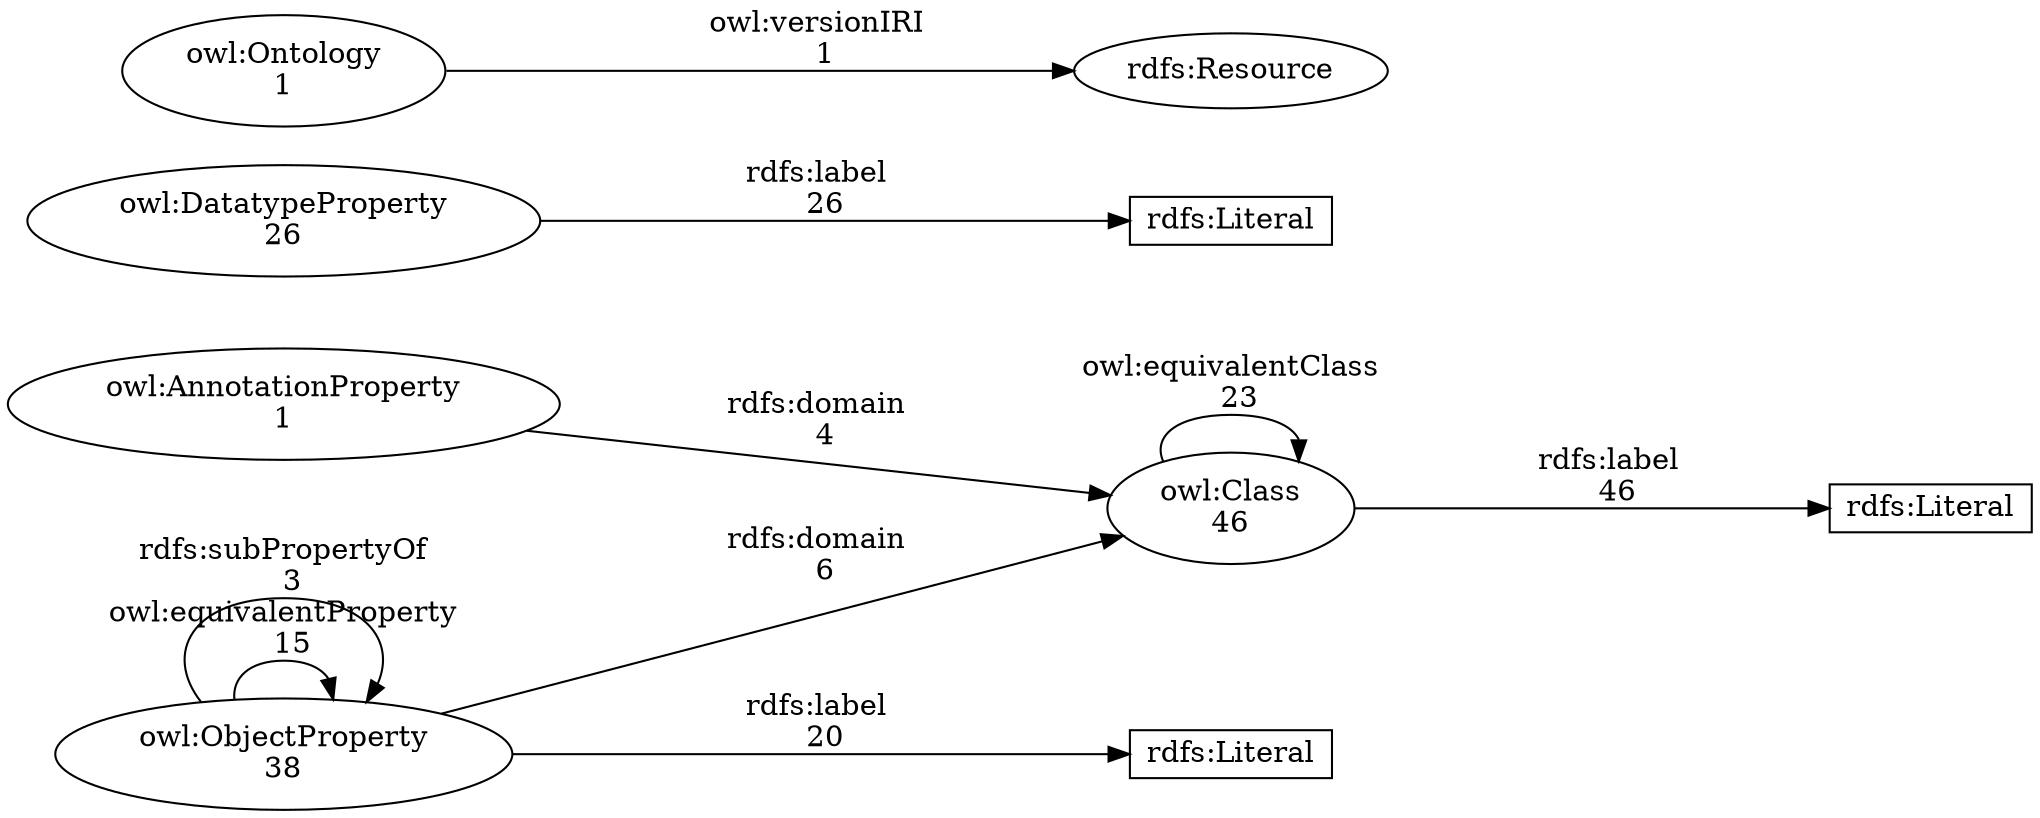 digraph {
    ranksep=2;
    rankdir="LR";
    charset="utf-8";

    // Class relations with the numbers of edges
    "owl:AnnotationProperty" -> "owl:Class" [ label="rdfs:domain\n  4"];
    "owl:Class" -> "owl:Class" [ label="owl:equivalentClass\n  23"];
    "owl:Class" -> "rdfs:Literal2" [ label="rdfs:label\n  46"];
    "owl:DatatypeProperty" -> "rdfs:Literal3" [ label="rdfs:label\n  26"];
    "owl:ObjectProperty" -> "owl:Class" [ label="rdfs:domain\n  6"];
    "owl:ObjectProperty" -> "owl:ObjectProperty" [ label="owl:equivalentProperty\n  15"];
    "owl:ObjectProperty" -> "owl:ObjectProperty" [ label="rdfs:subPropertyOf\n  3"];
    "owl:ObjectProperty" -> "rdfs:Literal1" [ label="rdfs:label\n  20"];
    "owl:Ontology" -> "rdfs:Resource4" [ label="owl:versionIRI\n  1"];

    // The number of entities
    "owl:AnnotationProperty" [ label="owl:AnnotationProperty\n1" ] ;
    "owl:Class" [ label="owl:Class\n46" ] ;
    "owl:DatatypeProperty" [ label="owl:DatatypeProperty\n26" ] ;
    "owl:ObjectProperty" [ label="owl:ObjectProperty\n38" ] ;
    "owl:Ontology" [ label="owl:Ontology\n1" ] ;
    "rdfs:Literal1" [ label="rdfs:Literal", shape=box, height=0.3 ] ;
    "rdfs:Literal2" [ label="rdfs:Literal", shape=box, height=0.3 ] ;
    "rdfs:Literal3" [ label="rdfs:Literal", shape=box, height=0.3 ] ;
    "rdfs:Resource4" [ label="rdfs:Resource" ] ;

}

